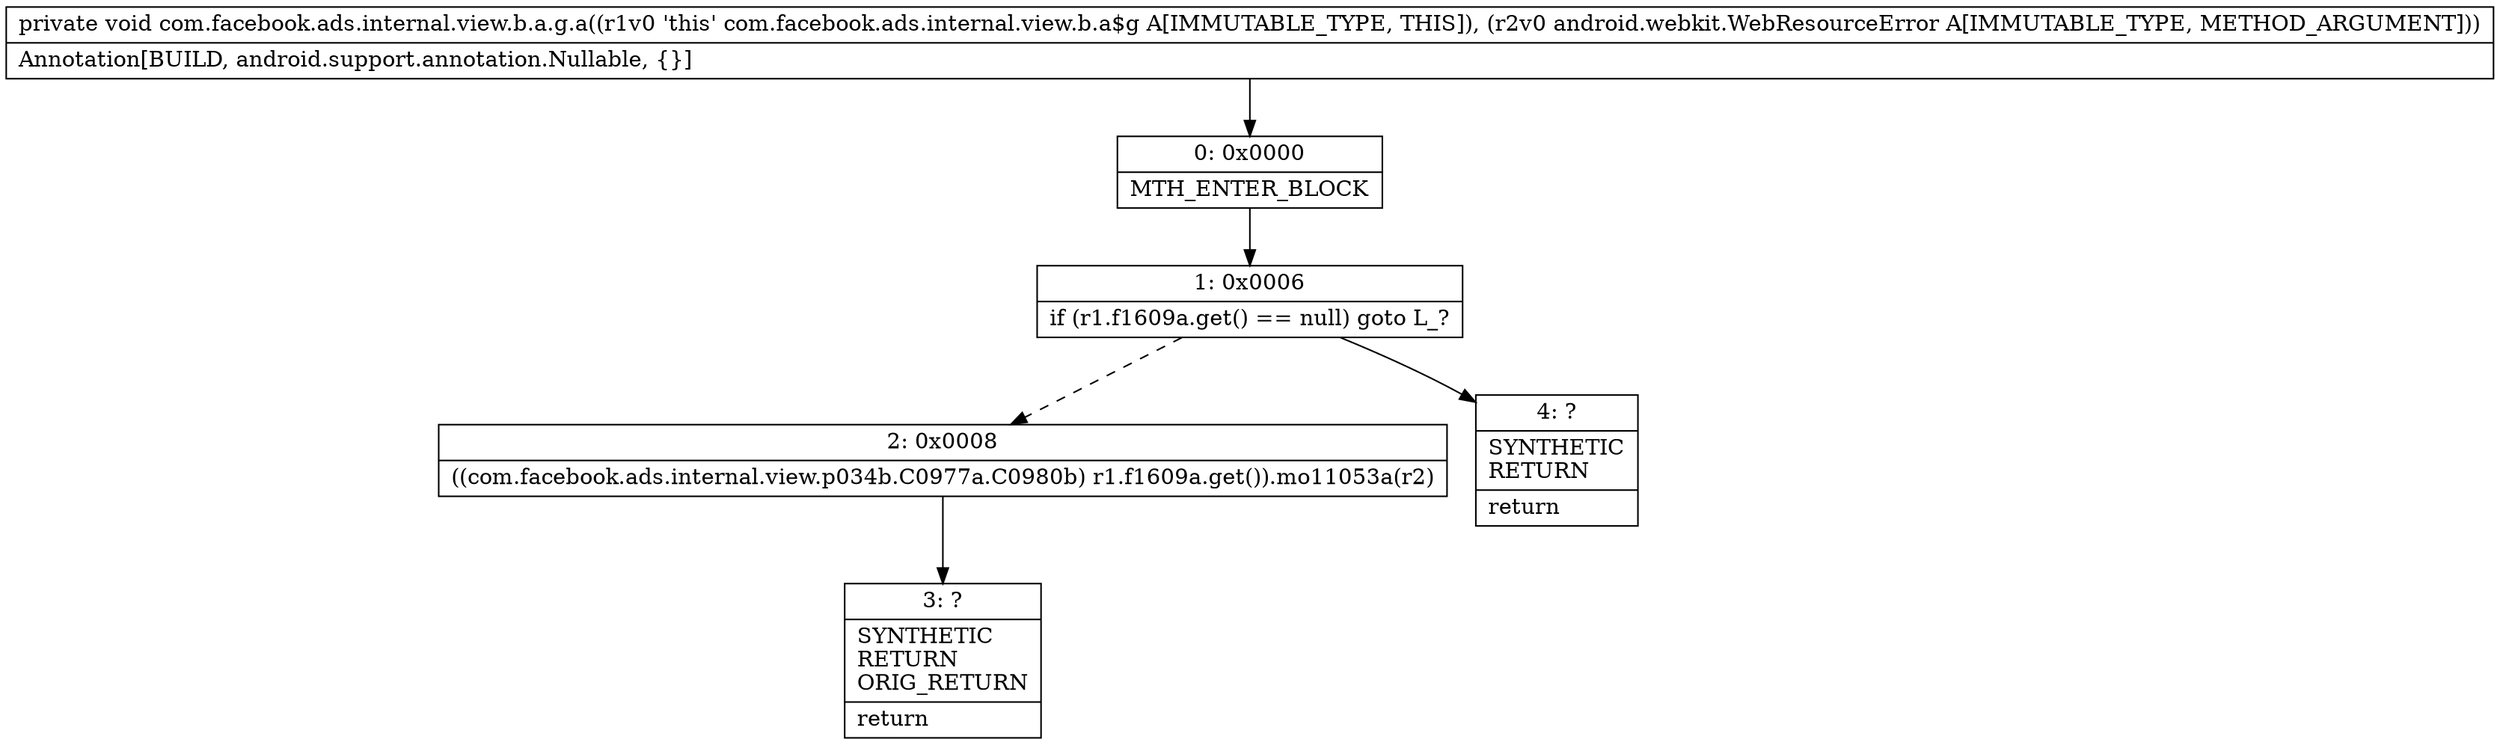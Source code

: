 digraph "CFG forcom.facebook.ads.internal.view.b.a.g.a(Landroid\/webkit\/WebResourceError;)V" {
Node_0 [shape=record,label="{0\:\ 0x0000|MTH_ENTER_BLOCK\l}"];
Node_1 [shape=record,label="{1\:\ 0x0006|if (r1.f1609a.get() == null) goto L_?\l}"];
Node_2 [shape=record,label="{2\:\ 0x0008|((com.facebook.ads.internal.view.p034b.C0977a.C0980b) r1.f1609a.get()).mo11053a(r2)\l}"];
Node_3 [shape=record,label="{3\:\ ?|SYNTHETIC\lRETURN\lORIG_RETURN\l|return\l}"];
Node_4 [shape=record,label="{4\:\ ?|SYNTHETIC\lRETURN\l|return\l}"];
MethodNode[shape=record,label="{private void com.facebook.ads.internal.view.b.a.g.a((r1v0 'this' com.facebook.ads.internal.view.b.a$g A[IMMUTABLE_TYPE, THIS]), (r2v0 android.webkit.WebResourceError A[IMMUTABLE_TYPE, METHOD_ARGUMENT]))  | Annotation[BUILD, android.support.annotation.Nullable, \{\}]\l}"];
MethodNode -> Node_0;
Node_0 -> Node_1;
Node_1 -> Node_2[style=dashed];
Node_1 -> Node_4;
Node_2 -> Node_3;
}

